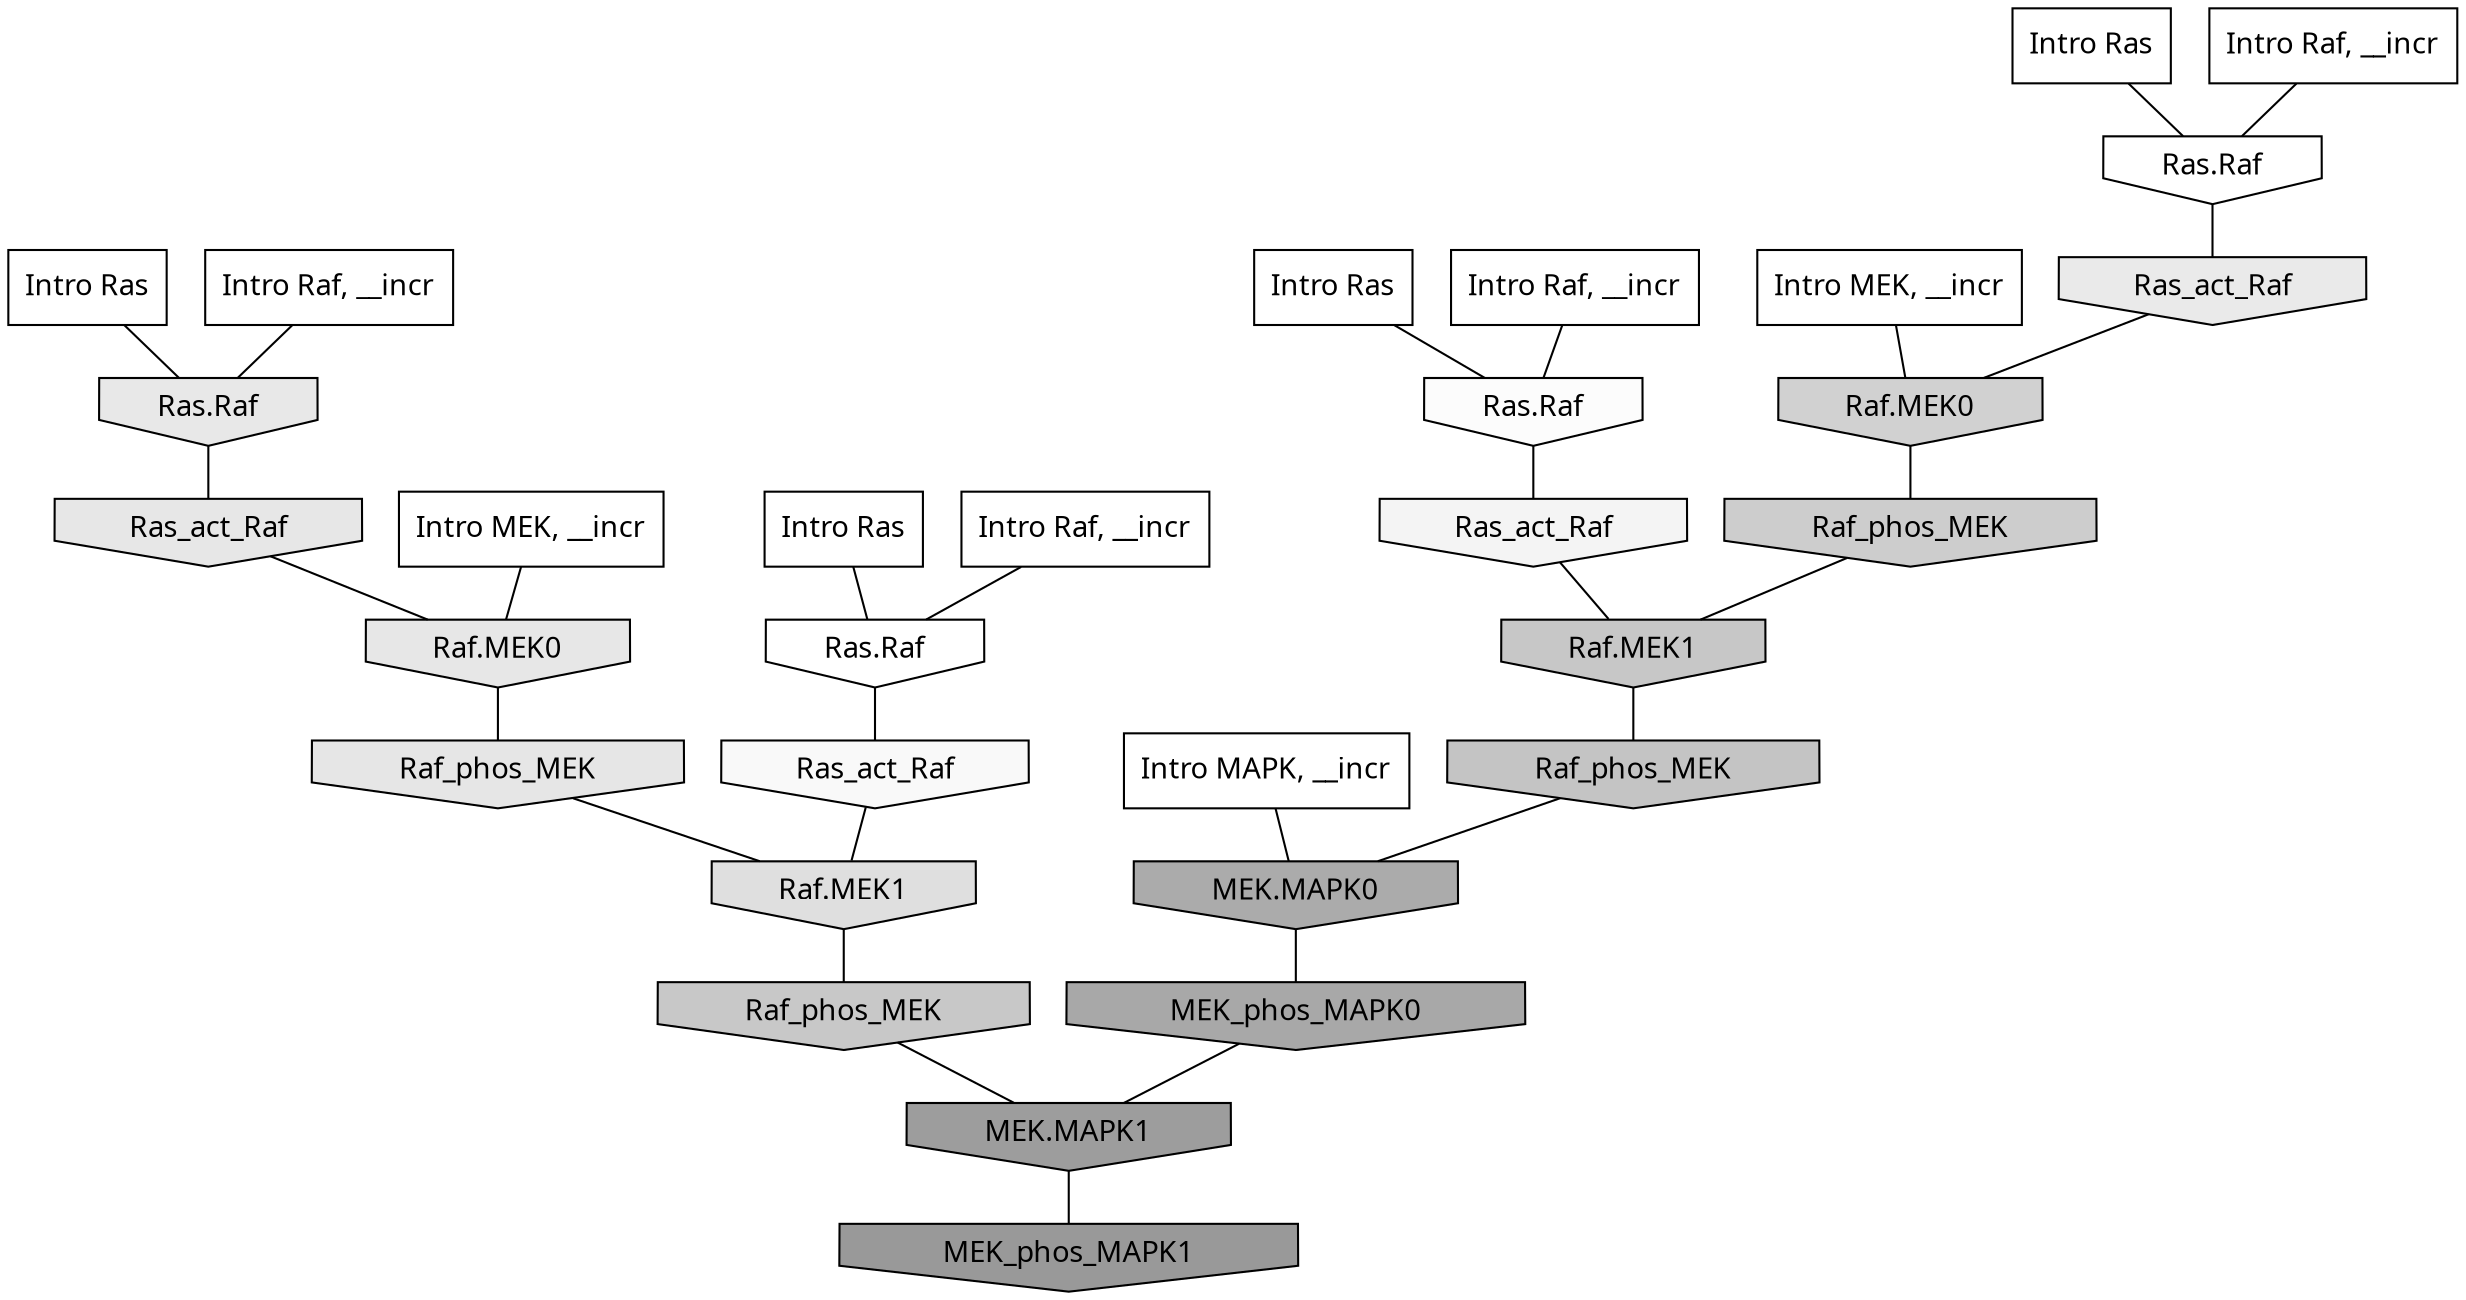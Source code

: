 digraph G{
  rankdir="TB";
  ranksep=0.30;
  node [fontname="CMU Serif"];
  edge [fontname="CMU Serif"];
  
  1 [label="Intro Ras", shape=rectangle, style=filled, fillcolor="0.000 0.000 1.000"]
  
  23 [label="Intro Ras", shape=rectangle, style=filled, fillcolor="0.000 0.000 1.000"]
  
  24 [label="Intro Ras", shape=rectangle, style=filled, fillcolor="0.000 0.000 1.000"]
  
  37 [label="Intro Ras", shape=rectangle, style=filled, fillcolor="0.000 0.000 1.000"]
  
  419 [label="Intro Raf, __incr", shape=rectangle, style=filled, fillcolor="0.000 0.000 1.000"]
  
  937 [label="Intro Raf, __incr", shape=rectangle, style=filled, fillcolor="0.000 0.000 1.000"]
  
  1032 [label="Intro Raf, __incr", shape=rectangle, style=filled, fillcolor="0.000 0.000 1.000"]
  
  1087 [label="Intro Raf, __incr", shape=rectangle, style=filled, fillcolor="0.000 0.000 1.000"]
  
  1263 [label="Intro MEK, __incr", shape=rectangle, style=filled, fillcolor="0.000 0.000 1.000"]
  
  2063 [label="Intro MEK, __incr", shape=rectangle, style=filled, fillcolor="0.000 0.000 1.000"]
  
  2744 [label="Intro MAPK, __incr", shape=rectangle, style=filled, fillcolor="0.000 0.000 1.000"]
  
  3209 [label="Ras.Raf", shape=invhouse, style=filled, fillcolor="0.000 0.000 1.000"]
  
  3279 [label="Ras.Raf", shape=invhouse, style=filled, fillcolor="0.000 0.000 1.000"]
  
  3406 [label="Ras.Raf", shape=invhouse, style=filled, fillcolor="0.000 0.000 0.987"]
  
  3495 [label="Ras_act_Raf", shape=invhouse, style=filled, fillcolor="0.000 0.000 0.973"]
  
  3620 [label="Ras_act_Raf", shape=invhouse, style=filled, fillcolor="0.000 0.000 0.957"]
  
  4197 [label="Ras_act_Raf", shape=invhouse, style=filled, fillcolor="0.000 0.000 0.916"]
  
  4307 [label="Ras.Raf", shape=invhouse, style=filled, fillcolor="0.000 0.000 0.909"]
  
  4368 [label="Ras_act_Raf", shape=invhouse, style=filled, fillcolor="0.000 0.000 0.905"]
  
  4370 [label="Raf.MEK0", shape=invhouse, style=filled, fillcolor="0.000 0.000 0.905"]
  
  4470 [label="Raf_phos_MEK", shape=invhouse, style=filled, fillcolor="0.000 0.000 0.899"]
  
  4869 [label="Raf.MEK1", shape=invhouse, style=filled, fillcolor="0.000 0.000 0.875"]
  
  5915 [label="Raf.MEK0", shape=invhouse, style=filled, fillcolor="0.000 0.000 0.819"]
  
  6237 [label="Raf_phos_MEK", shape=invhouse, style=filled, fillcolor="0.000 0.000 0.803"]
  
  6780 [label="Raf_phos_MEK", shape=invhouse, style=filled, fillcolor="0.000 0.000 0.783"]
  
  6857 [label="Raf.MEK1", shape=invhouse, style=filled, fillcolor="0.000 0.000 0.780"]
  
  7260 [label="Raf_phos_MEK", shape=invhouse, style=filled, fillcolor="0.000 0.000 0.767"]
  
  11343 [label="MEK.MAPK0", shape=invhouse, style=filled, fillcolor="0.000 0.000 0.670"]
  
  11989 [label="MEK_phos_MAPK0", shape=invhouse, style=filled, fillcolor="0.000 0.000 0.659"]
  
  15058 [label="MEK.MAPK1", shape=invhouse, style=filled, fillcolor="0.000 0.000 0.615"]
  
  15938 [label="MEK_phos_MAPK1", shape=invhouse, style=filled, fillcolor="0.000 0.000 0.600"]
  
  
  15058 -> 15938 [dir=none, color="0.000 0.000 0.000"] 
  11989 -> 15058 [dir=none, color="0.000 0.000 0.000"] 
  11343 -> 11989 [dir=none, color="0.000 0.000 0.000"] 
  7260 -> 11343 [dir=none, color="0.000 0.000 0.000"] 
  6857 -> 7260 [dir=none, color="0.000 0.000 0.000"] 
  6780 -> 15058 [dir=none, color="0.000 0.000 0.000"] 
  6237 -> 6857 [dir=none, color="0.000 0.000 0.000"] 
  5915 -> 6237 [dir=none, color="0.000 0.000 0.000"] 
  4869 -> 6780 [dir=none, color="0.000 0.000 0.000"] 
  4470 -> 4869 [dir=none, color="0.000 0.000 0.000"] 
  4370 -> 4470 [dir=none, color="0.000 0.000 0.000"] 
  4368 -> 4370 [dir=none, color="0.000 0.000 0.000"] 
  4307 -> 4368 [dir=none, color="0.000 0.000 0.000"] 
  4197 -> 5915 [dir=none, color="0.000 0.000 0.000"] 
  3620 -> 6857 [dir=none, color="0.000 0.000 0.000"] 
  3495 -> 4869 [dir=none, color="0.000 0.000 0.000"] 
  3406 -> 3620 [dir=none, color="0.000 0.000 0.000"] 
  3279 -> 4197 [dir=none, color="0.000 0.000 0.000"] 
  3209 -> 3495 [dir=none, color="0.000 0.000 0.000"] 
  2744 -> 11343 [dir=none, color="0.000 0.000 0.000"] 
  2063 -> 5915 [dir=none, color="0.000 0.000 0.000"] 
  1263 -> 4370 [dir=none, color="0.000 0.000 0.000"] 
  1087 -> 3406 [dir=none, color="0.000 0.000 0.000"] 
  1032 -> 3279 [dir=none, color="0.000 0.000 0.000"] 
  937 -> 3209 [dir=none, color="0.000 0.000 0.000"] 
  419 -> 4307 [dir=none, color="0.000 0.000 0.000"] 
  37 -> 3209 [dir=none, color="0.000 0.000 0.000"] 
  24 -> 3406 [dir=none, color="0.000 0.000 0.000"] 
  23 -> 3279 [dir=none, color="0.000 0.000 0.000"] 
  1 -> 4307 [dir=none, color="0.000 0.000 0.000"] 
  
  }
